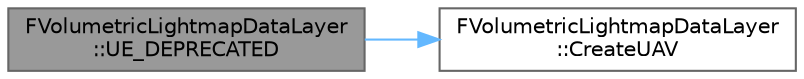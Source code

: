 digraph "FVolumetricLightmapDataLayer::UE_DEPRECATED"
{
 // INTERACTIVE_SVG=YES
 // LATEX_PDF_SIZE
  bgcolor="transparent";
  edge [fontname=Helvetica,fontsize=10,labelfontname=Helvetica,labelfontsize=10];
  node [fontname=Helvetica,fontsize=10,shape=box,height=0.2,width=0.4];
  rankdir="LR";
  Node1 [id="Node000001",label="FVolumetricLightmapDataLayer\l::UE_DEPRECATED",height=0.2,width=0.4,color="gray40", fillcolor="grey60", style="filled", fontcolor="black",tooltip=" "];
  Node1 -> Node2 [id="edge1_Node000001_Node000002",color="steelblue1",style="solid",tooltip=" "];
  Node2 [id="Node000002",label="FVolumetricLightmapDataLayer\l::CreateUAV",height=0.2,width=0.4,color="grey40", fillcolor="white", style="filled",URL="$d3/dba/classFVolumetricLightmapDataLayer.html#a50d0e051e574850cc24dfd7b7bd74a6f",tooltip=" "];
}
